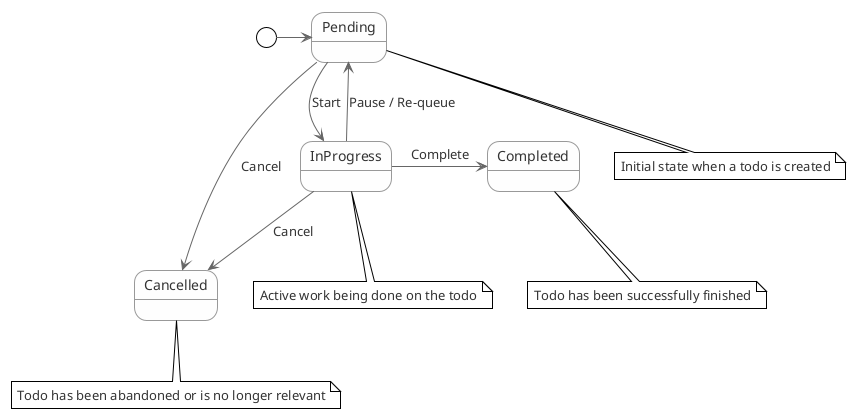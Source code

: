 @startuml Todo State Machine (Light Mode)

' Light mode theme
!theme plain
skinparam backgroundColor white
skinparam ArrowColor #666666
skinparam shadowing false
skinparam DefaultFontColor #333333

' State styling
skinparam state {
    BackgroundColor #FEFEFE
    BorderColor #999999
    StartColor #4CAF50
    EndColor #F44336
}

' Define states
state "Pending" as Pending
state "InProgress" as InProgress
state "Completed" as Completed
state "Cancelled" as Cancelled

' Define transitions
[*] -right-> Pending
Pending -right-> InProgress : Start
InProgress -right-> Completed : Complete
InProgress -up-> Pending : Pause / Re-queue
Pending -down-> Cancelled : Cancel
InProgress -down-> Cancelled : Cancel

' Add notes
note bottom of Pending
  Initial state when a todo is created
end note

note bottom of InProgress
  Active work being done on the todo
end note

note bottom of Completed
  Todo has been successfully finished
end note

note bottom of Cancelled
  Todo has been abandoned or is no longer relevant
end note

@enduml
